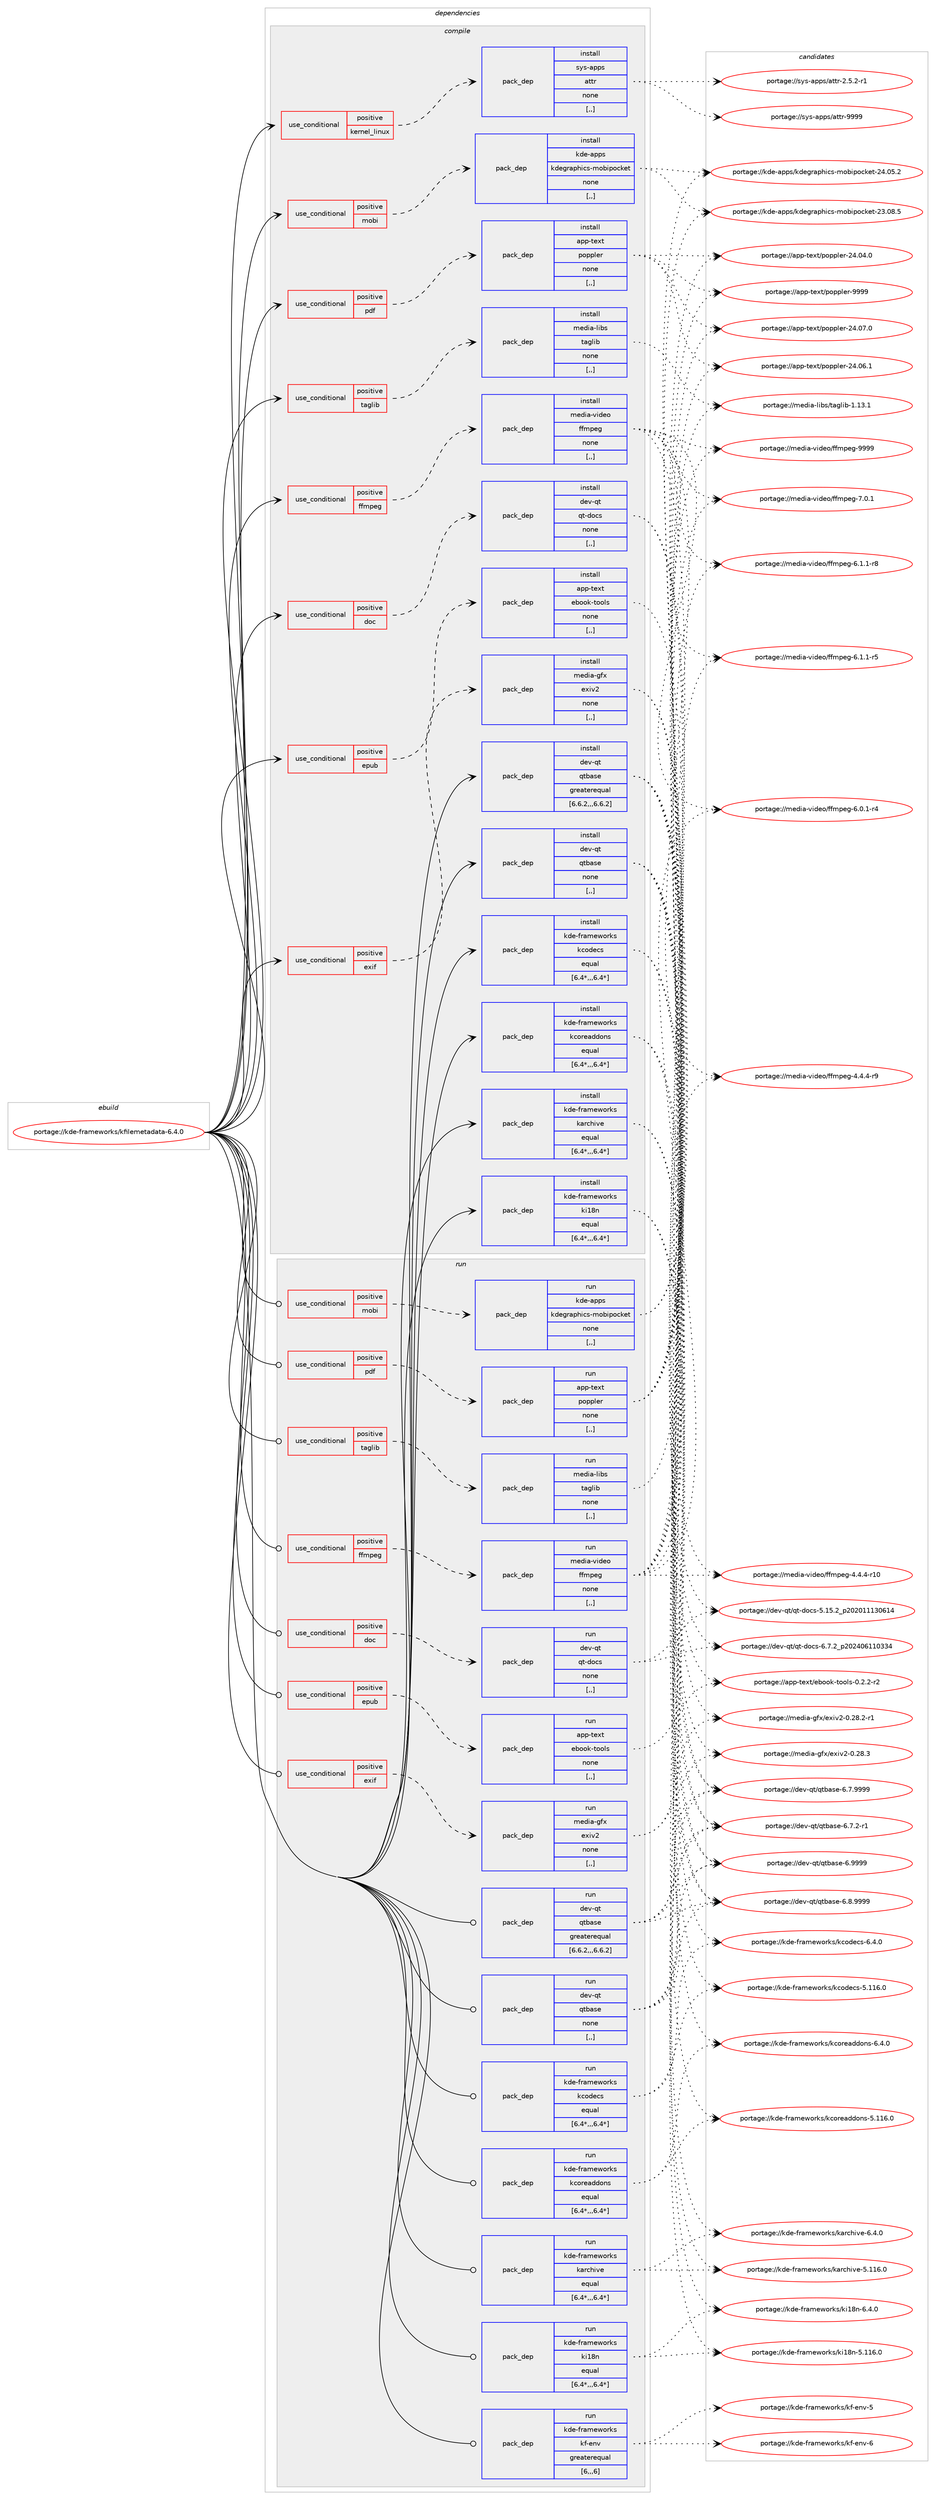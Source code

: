 digraph prolog {

# *************
# Graph options
# *************

newrank=true;
concentrate=true;
compound=true;
graph [rankdir=LR,fontname=Helvetica,fontsize=10,ranksep=1.5];#, ranksep=2.5, nodesep=0.2];
edge  [arrowhead=vee];
node  [fontname=Helvetica,fontsize=10];

# **********
# The ebuild
# **********

subgraph cluster_leftcol {
color=gray;
label=<<i>ebuild</i>>;
id [label="portage://kde-frameworks/kfilemetadata-6.4.0", color=red, width=4, href="../kde-frameworks/kfilemetadata-6.4.0.svg"];
}

# ****************
# The dependencies
# ****************

subgraph cluster_midcol {
color=gray;
label=<<i>dependencies</i>>;
subgraph cluster_compile {
fillcolor="#eeeeee";
style=filled;
label=<<i>compile</i>>;
subgraph cond68328 {
dependency265349 [label=<<TABLE BORDER="0" CELLBORDER="1" CELLSPACING="0" CELLPADDING="4"><TR><TD ROWSPAN="3" CELLPADDING="10">use_conditional</TD></TR><TR><TD>positive</TD></TR><TR><TD>doc</TD></TR></TABLE>>, shape=none, color=red];
subgraph pack194974 {
dependency265350 [label=<<TABLE BORDER="0" CELLBORDER="1" CELLSPACING="0" CELLPADDING="4" WIDTH="220"><TR><TD ROWSPAN="6" CELLPADDING="30">pack_dep</TD></TR><TR><TD WIDTH="110">install</TD></TR><TR><TD>dev-qt</TD></TR><TR><TD>qt-docs</TD></TR><TR><TD>none</TD></TR><TR><TD>[,,]</TD></TR></TABLE>>, shape=none, color=blue];
}
dependency265349:e -> dependency265350:w [weight=20,style="dashed",arrowhead="vee"];
}
id:e -> dependency265349:w [weight=20,style="solid",arrowhead="vee"];
subgraph cond68329 {
dependency265351 [label=<<TABLE BORDER="0" CELLBORDER="1" CELLSPACING="0" CELLPADDING="4"><TR><TD ROWSPAN="3" CELLPADDING="10">use_conditional</TD></TR><TR><TD>positive</TD></TR><TR><TD>epub</TD></TR></TABLE>>, shape=none, color=red];
subgraph pack194975 {
dependency265352 [label=<<TABLE BORDER="0" CELLBORDER="1" CELLSPACING="0" CELLPADDING="4" WIDTH="220"><TR><TD ROWSPAN="6" CELLPADDING="30">pack_dep</TD></TR><TR><TD WIDTH="110">install</TD></TR><TR><TD>app-text</TD></TR><TR><TD>ebook-tools</TD></TR><TR><TD>none</TD></TR><TR><TD>[,,]</TD></TR></TABLE>>, shape=none, color=blue];
}
dependency265351:e -> dependency265352:w [weight=20,style="dashed",arrowhead="vee"];
}
id:e -> dependency265351:w [weight=20,style="solid",arrowhead="vee"];
subgraph cond68330 {
dependency265353 [label=<<TABLE BORDER="0" CELLBORDER="1" CELLSPACING="0" CELLPADDING="4"><TR><TD ROWSPAN="3" CELLPADDING="10">use_conditional</TD></TR><TR><TD>positive</TD></TR><TR><TD>exif</TD></TR></TABLE>>, shape=none, color=red];
subgraph pack194976 {
dependency265354 [label=<<TABLE BORDER="0" CELLBORDER="1" CELLSPACING="0" CELLPADDING="4" WIDTH="220"><TR><TD ROWSPAN="6" CELLPADDING="30">pack_dep</TD></TR><TR><TD WIDTH="110">install</TD></TR><TR><TD>media-gfx</TD></TR><TR><TD>exiv2</TD></TR><TR><TD>none</TD></TR><TR><TD>[,,]</TD></TR></TABLE>>, shape=none, color=blue];
}
dependency265353:e -> dependency265354:w [weight=20,style="dashed",arrowhead="vee"];
}
id:e -> dependency265353:w [weight=20,style="solid",arrowhead="vee"];
subgraph cond68331 {
dependency265355 [label=<<TABLE BORDER="0" CELLBORDER="1" CELLSPACING="0" CELLPADDING="4"><TR><TD ROWSPAN="3" CELLPADDING="10">use_conditional</TD></TR><TR><TD>positive</TD></TR><TR><TD>ffmpeg</TD></TR></TABLE>>, shape=none, color=red];
subgraph pack194977 {
dependency265356 [label=<<TABLE BORDER="0" CELLBORDER="1" CELLSPACING="0" CELLPADDING="4" WIDTH="220"><TR><TD ROWSPAN="6" CELLPADDING="30">pack_dep</TD></TR><TR><TD WIDTH="110">install</TD></TR><TR><TD>media-video</TD></TR><TR><TD>ffmpeg</TD></TR><TR><TD>none</TD></TR><TR><TD>[,,]</TD></TR></TABLE>>, shape=none, color=blue];
}
dependency265355:e -> dependency265356:w [weight=20,style="dashed",arrowhead="vee"];
}
id:e -> dependency265355:w [weight=20,style="solid",arrowhead="vee"];
subgraph cond68332 {
dependency265357 [label=<<TABLE BORDER="0" CELLBORDER="1" CELLSPACING="0" CELLPADDING="4"><TR><TD ROWSPAN="3" CELLPADDING="10">use_conditional</TD></TR><TR><TD>positive</TD></TR><TR><TD>kernel_linux</TD></TR></TABLE>>, shape=none, color=red];
subgraph pack194978 {
dependency265358 [label=<<TABLE BORDER="0" CELLBORDER="1" CELLSPACING="0" CELLPADDING="4" WIDTH="220"><TR><TD ROWSPAN="6" CELLPADDING="30">pack_dep</TD></TR><TR><TD WIDTH="110">install</TD></TR><TR><TD>sys-apps</TD></TR><TR><TD>attr</TD></TR><TR><TD>none</TD></TR><TR><TD>[,,]</TD></TR></TABLE>>, shape=none, color=blue];
}
dependency265357:e -> dependency265358:w [weight=20,style="dashed",arrowhead="vee"];
}
id:e -> dependency265357:w [weight=20,style="solid",arrowhead="vee"];
subgraph cond68333 {
dependency265359 [label=<<TABLE BORDER="0" CELLBORDER="1" CELLSPACING="0" CELLPADDING="4"><TR><TD ROWSPAN="3" CELLPADDING="10">use_conditional</TD></TR><TR><TD>positive</TD></TR><TR><TD>mobi</TD></TR></TABLE>>, shape=none, color=red];
subgraph pack194979 {
dependency265360 [label=<<TABLE BORDER="0" CELLBORDER="1" CELLSPACING="0" CELLPADDING="4" WIDTH="220"><TR><TD ROWSPAN="6" CELLPADDING="30">pack_dep</TD></TR><TR><TD WIDTH="110">install</TD></TR><TR><TD>kde-apps</TD></TR><TR><TD>kdegraphics-mobipocket</TD></TR><TR><TD>none</TD></TR><TR><TD>[,,]</TD></TR></TABLE>>, shape=none, color=blue];
}
dependency265359:e -> dependency265360:w [weight=20,style="dashed",arrowhead="vee"];
}
id:e -> dependency265359:w [weight=20,style="solid",arrowhead="vee"];
subgraph cond68334 {
dependency265361 [label=<<TABLE BORDER="0" CELLBORDER="1" CELLSPACING="0" CELLPADDING="4"><TR><TD ROWSPAN="3" CELLPADDING="10">use_conditional</TD></TR><TR><TD>positive</TD></TR><TR><TD>pdf</TD></TR></TABLE>>, shape=none, color=red];
subgraph pack194980 {
dependency265362 [label=<<TABLE BORDER="0" CELLBORDER="1" CELLSPACING="0" CELLPADDING="4" WIDTH="220"><TR><TD ROWSPAN="6" CELLPADDING="30">pack_dep</TD></TR><TR><TD WIDTH="110">install</TD></TR><TR><TD>app-text</TD></TR><TR><TD>poppler</TD></TR><TR><TD>none</TD></TR><TR><TD>[,,]</TD></TR></TABLE>>, shape=none, color=blue];
}
dependency265361:e -> dependency265362:w [weight=20,style="dashed",arrowhead="vee"];
}
id:e -> dependency265361:w [weight=20,style="solid",arrowhead="vee"];
subgraph cond68335 {
dependency265363 [label=<<TABLE BORDER="0" CELLBORDER="1" CELLSPACING="0" CELLPADDING="4"><TR><TD ROWSPAN="3" CELLPADDING="10">use_conditional</TD></TR><TR><TD>positive</TD></TR><TR><TD>taglib</TD></TR></TABLE>>, shape=none, color=red];
subgraph pack194981 {
dependency265364 [label=<<TABLE BORDER="0" CELLBORDER="1" CELLSPACING="0" CELLPADDING="4" WIDTH="220"><TR><TD ROWSPAN="6" CELLPADDING="30">pack_dep</TD></TR><TR><TD WIDTH="110">install</TD></TR><TR><TD>media-libs</TD></TR><TR><TD>taglib</TD></TR><TR><TD>none</TD></TR><TR><TD>[,,]</TD></TR></TABLE>>, shape=none, color=blue];
}
dependency265363:e -> dependency265364:w [weight=20,style="dashed",arrowhead="vee"];
}
id:e -> dependency265363:w [weight=20,style="solid",arrowhead="vee"];
subgraph pack194982 {
dependency265365 [label=<<TABLE BORDER="0" CELLBORDER="1" CELLSPACING="0" CELLPADDING="4" WIDTH="220"><TR><TD ROWSPAN="6" CELLPADDING="30">pack_dep</TD></TR><TR><TD WIDTH="110">install</TD></TR><TR><TD>dev-qt</TD></TR><TR><TD>qtbase</TD></TR><TR><TD>greaterequal</TD></TR><TR><TD>[6.6.2,,,6.6.2]</TD></TR></TABLE>>, shape=none, color=blue];
}
id:e -> dependency265365:w [weight=20,style="solid",arrowhead="vee"];
subgraph pack194983 {
dependency265366 [label=<<TABLE BORDER="0" CELLBORDER="1" CELLSPACING="0" CELLPADDING="4" WIDTH="220"><TR><TD ROWSPAN="6" CELLPADDING="30">pack_dep</TD></TR><TR><TD WIDTH="110">install</TD></TR><TR><TD>dev-qt</TD></TR><TR><TD>qtbase</TD></TR><TR><TD>none</TD></TR><TR><TD>[,,]</TD></TR></TABLE>>, shape=none, color=blue];
}
id:e -> dependency265366:w [weight=20,style="solid",arrowhead="vee"];
subgraph pack194984 {
dependency265367 [label=<<TABLE BORDER="0" CELLBORDER="1" CELLSPACING="0" CELLPADDING="4" WIDTH="220"><TR><TD ROWSPAN="6" CELLPADDING="30">pack_dep</TD></TR><TR><TD WIDTH="110">install</TD></TR><TR><TD>kde-frameworks</TD></TR><TR><TD>karchive</TD></TR><TR><TD>equal</TD></TR><TR><TD>[6.4*,,,6.4*]</TD></TR></TABLE>>, shape=none, color=blue];
}
id:e -> dependency265367:w [weight=20,style="solid",arrowhead="vee"];
subgraph pack194985 {
dependency265368 [label=<<TABLE BORDER="0" CELLBORDER="1" CELLSPACING="0" CELLPADDING="4" WIDTH="220"><TR><TD ROWSPAN="6" CELLPADDING="30">pack_dep</TD></TR><TR><TD WIDTH="110">install</TD></TR><TR><TD>kde-frameworks</TD></TR><TR><TD>kcodecs</TD></TR><TR><TD>equal</TD></TR><TR><TD>[6.4*,,,6.4*]</TD></TR></TABLE>>, shape=none, color=blue];
}
id:e -> dependency265368:w [weight=20,style="solid",arrowhead="vee"];
subgraph pack194986 {
dependency265369 [label=<<TABLE BORDER="0" CELLBORDER="1" CELLSPACING="0" CELLPADDING="4" WIDTH="220"><TR><TD ROWSPAN="6" CELLPADDING="30">pack_dep</TD></TR><TR><TD WIDTH="110">install</TD></TR><TR><TD>kde-frameworks</TD></TR><TR><TD>kcoreaddons</TD></TR><TR><TD>equal</TD></TR><TR><TD>[6.4*,,,6.4*]</TD></TR></TABLE>>, shape=none, color=blue];
}
id:e -> dependency265369:w [weight=20,style="solid",arrowhead="vee"];
subgraph pack194987 {
dependency265370 [label=<<TABLE BORDER="0" CELLBORDER="1" CELLSPACING="0" CELLPADDING="4" WIDTH="220"><TR><TD ROWSPAN="6" CELLPADDING="30">pack_dep</TD></TR><TR><TD WIDTH="110">install</TD></TR><TR><TD>kde-frameworks</TD></TR><TR><TD>ki18n</TD></TR><TR><TD>equal</TD></TR><TR><TD>[6.4*,,,6.4*]</TD></TR></TABLE>>, shape=none, color=blue];
}
id:e -> dependency265370:w [weight=20,style="solid",arrowhead="vee"];
}
subgraph cluster_compileandrun {
fillcolor="#eeeeee";
style=filled;
label=<<i>compile and run</i>>;
}
subgraph cluster_run {
fillcolor="#eeeeee";
style=filled;
label=<<i>run</i>>;
subgraph cond68336 {
dependency265371 [label=<<TABLE BORDER="0" CELLBORDER="1" CELLSPACING="0" CELLPADDING="4"><TR><TD ROWSPAN="3" CELLPADDING="10">use_conditional</TD></TR><TR><TD>positive</TD></TR><TR><TD>doc</TD></TR></TABLE>>, shape=none, color=red];
subgraph pack194988 {
dependency265372 [label=<<TABLE BORDER="0" CELLBORDER="1" CELLSPACING="0" CELLPADDING="4" WIDTH="220"><TR><TD ROWSPAN="6" CELLPADDING="30">pack_dep</TD></TR><TR><TD WIDTH="110">run</TD></TR><TR><TD>dev-qt</TD></TR><TR><TD>qt-docs</TD></TR><TR><TD>none</TD></TR><TR><TD>[,,]</TD></TR></TABLE>>, shape=none, color=blue];
}
dependency265371:e -> dependency265372:w [weight=20,style="dashed",arrowhead="vee"];
}
id:e -> dependency265371:w [weight=20,style="solid",arrowhead="odot"];
subgraph cond68337 {
dependency265373 [label=<<TABLE BORDER="0" CELLBORDER="1" CELLSPACING="0" CELLPADDING="4"><TR><TD ROWSPAN="3" CELLPADDING="10">use_conditional</TD></TR><TR><TD>positive</TD></TR><TR><TD>epub</TD></TR></TABLE>>, shape=none, color=red];
subgraph pack194989 {
dependency265374 [label=<<TABLE BORDER="0" CELLBORDER="1" CELLSPACING="0" CELLPADDING="4" WIDTH="220"><TR><TD ROWSPAN="6" CELLPADDING="30">pack_dep</TD></TR><TR><TD WIDTH="110">run</TD></TR><TR><TD>app-text</TD></TR><TR><TD>ebook-tools</TD></TR><TR><TD>none</TD></TR><TR><TD>[,,]</TD></TR></TABLE>>, shape=none, color=blue];
}
dependency265373:e -> dependency265374:w [weight=20,style="dashed",arrowhead="vee"];
}
id:e -> dependency265373:w [weight=20,style="solid",arrowhead="odot"];
subgraph cond68338 {
dependency265375 [label=<<TABLE BORDER="0" CELLBORDER="1" CELLSPACING="0" CELLPADDING="4"><TR><TD ROWSPAN="3" CELLPADDING="10">use_conditional</TD></TR><TR><TD>positive</TD></TR><TR><TD>exif</TD></TR></TABLE>>, shape=none, color=red];
subgraph pack194990 {
dependency265376 [label=<<TABLE BORDER="0" CELLBORDER="1" CELLSPACING="0" CELLPADDING="4" WIDTH="220"><TR><TD ROWSPAN="6" CELLPADDING="30">pack_dep</TD></TR><TR><TD WIDTH="110">run</TD></TR><TR><TD>media-gfx</TD></TR><TR><TD>exiv2</TD></TR><TR><TD>none</TD></TR><TR><TD>[,,]</TD></TR></TABLE>>, shape=none, color=blue];
}
dependency265375:e -> dependency265376:w [weight=20,style="dashed",arrowhead="vee"];
}
id:e -> dependency265375:w [weight=20,style="solid",arrowhead="odot"];
subgraph cond68339 {
dependency265377 [label=<<TABLE BORDER="0" CELLBORDER="1" CELLSPACING="0" CELLPADDING="4"><TR><TD ROWSPAN="3" CELLPADDING="10">use_conditional</TD></TR><TR><TD>positive</TD></TR><TR><TD>ffmpeg</TD></TR></TABLE>>, shape=none, color=red];
subgraph pack194991 {
dependency265378 [label=<<TABLE BORDER="0" CELLBORDER="1" CELLSPACING="0" CELLPADDING="4" WIDTH="220"><TR><TD ROWSPAN="6" CELLPADDING="30">pack_dep</TD></TR><TR><TD WIDTH="110">run</TD></TR><TR><TD>media-video</TD></TR><TR><TD>ffmpeg</TD></TR><TR><TD>none</TD></TR><TR><TD>[,,]</TD></TR></TABLE>>, shape=none, color=blue];
}
dependency265377:e -> dependency265378:w [weight=20,style="dashed",arrowhead="vee"];
}
id:e -> dependency265377:w [weight=20,style="solid",arrowhead="odot"];
subgraph cond68340 {
dependency265379 [label=<<TABLE BORDER="0" CELLBORDER="1" CELLSPACING="0" CELLPADDING="4"><TR><TD ROWSPAN="3" CELLPADDING="10">use_conditional</TD></TR><TR><TD>positive</TD></TR><TR><TD>mobi</TD></TR></TABLE>>, shape=none, color=red];
subgraph pack194992 {
dependency265380 [label=<<TABLE BORDER="0" CELLBORDER="1" CELLSPACING="0" CELLPADDING="4" WIDTH="220"><TR><TD ROWSPAN="6" CELLPADDING="30">pack_dep</TD></TR><TR><TD WIDTH="110">run</TD></TR><TR><TD>kde-apps</TD></TR><TR><TD>kdegraphics-mobipocket</TD></TR><TR><TD>none</TD></TR><TR><TD>[,,]</TD></TR></TABLE>>, shape=none, color=blue];
}
dependency265379:e -> dependency265380:w [weight=20,style="dashed",arrowhead="vee"];
}
id:e -> dependency265379:w [weight=20,style="solid",arrowhead="odot"];
subgraph cond68341 {
dependency265381 [label=<<TABLE BORDER="0" CELLBORDER="1" CELLSPACING="0" CELLPADDING="4"><TR><TD ROWSPAN="3" CELLPADDING="10">use_conditional</TD></TR><TR><TD>positive</TD></TR><TR><TD>pdf</TD></TR></TABLE>>, shape=none, color=red];
subgraph pack194993 {
dependency265382 [label=<<TABLE BORDER="0" CELLBORDER="1" CELLSPACING="0" CELLPADDING="4" WIDTH="220"><TR><TD ROWSPAN="6" CELLPADDING="30">pack_dep</TD></TR><TR><TD WIDTH="110">run</TD></TR><TR><TD>app-text</TD></TR><TR><TD>poppler</TD></TR><TR><TD>none</TD></TR><TR><TD>[,,]</TD></TR></TABLE>>, shape=none, color=blue];
}
dependency265381:e -> dependency265382:w [weight=20,style="dashed",arrowhead="vee"];
}
id:e -> dependency265381:w [weight=20,style="solid",arrowhead="odot"];
subgraph cond68342 {
dependency265383 [label=<<TABLE BORDER="0" CELLBORDER="1" CELLSPACING="0" CELLPADDING="4"><TR><TD ROWSPAN="3" CELLPADDING="10">use_conditional</TD></TR><TR><TD>positive</TD></TR><TR><TD>taglib</TD></TR></TABLE>>, shape=none, color=red];
subgraph pack194994 {
dependency265384 [label=<<TABLE BORDER="0" CELLBORDER="1" CELLSPACING="0" CELLPADDING="4" WIDTH="220"><TR><TD ROWSPAN="6" CELLPADDING="30">pack_dep</TD></TR><TR><TD WIDTH="110">run</TD></TR><TR><TD>media-libs</TD></TR><TR><TD>taglib</TD></TR><TR><TD>none</TD></TR><TR><TD>[,,]</TD></TR></TABLE>>, shape=none, color=blue];
}
dependency265383:e -> dependency265384:w [weight=20,style="dashed",arrowhead="vee"];
}
id:e -> dependency265383:w [weight=20,style="solid",arrowhead="odot"];
subgraph pack194995 {
dependency265385 [label=<<TABLE BORDER="0" CELLBORDER="1" CELLSPACING="0" CELLPADDING="4" WIDTH="220"><TR><TD ROWSPAN="6" CELLPADDING="30">pack_dep</TD></TR><TR><TD WIDTH="110">run</TD></TR><TR><TD>dev-qt</TD></TR><TR><TD>qtbase</TD></TR><TR><TD>greaterequal</TD></TR><TR><TD>[6.6.2,,,6.6.2]</TD></TR></TABLE>>, shape=none, color=blue];
}
id:e -> dependency265385:w [weight=20,style="solid",arrowhead="odot"];
subgraph pack194996 {
dependency265386 [label=<<TABLE BORDER="0" CELLBORDER="1" CELLSPACING="0" CELLPADDING="4" WIDTH="220"><TR><TD ROWSPAN="6" CELLPADDING="30">pack_dep</TD></TR><TR><TD WIDTH="110">run</TD></TR><TR><TD>dev-qt</TD></TR><TR><TD>qtbase</TD></TR><TR><TD>none</TD></TR><TR><TD>[,,]</TD></TR></TABLE>>, shape=none, color=blue];
}
id:e -> dependency265386:w [weight=20,style="solid",arrowhead="odot"];
subgraph pack194997 {
dependency265387 [label=<<TABLE BORDER="0" CELLBORDER="1" CELLSPACING="0" CELLPADDING="4" WIDTH="220"><TR><TD ROWSPAN="6" CELLPADDING="30">pack_dep</TD></TR><TR><TD WIDTH="110">run</TD></TR><TR><TD>kde-frameworks</TD></TR><TR><TD>karchive</TD></TR><TR><TD>equal</TD></TR><TR><TD>[6.4*,,,6.4*]</TD></TR></TABLE>>, shape=none, color=blue];
}
id:e -> dependency265387:w [weight=20,style="solid",arrowhead="odot"];
subgraph pack194998 {
dependency265388 [label=<<TABLE BORDER="0" CELLBORDER="1" CELLSPACING="0" CELLPADDING="4" WIDTH="220"><TR><TD ROWSPAN="6" CELLPADDING="30">pack_dep</TD></TR><TR><TD WIDTH="110">run</TD></TR><TR><TD>kde-frameworks</TD></TR><TR><TD>kcodecs</TD></TR><TR><TD>equal</TD></TR><TR><TD>[6.4*,,,6.4*]</TD></TR></TABLE>>, shape=none, color=blue];
}
id:e -> dependency265388:w [weight=20,style="solid",arrowhead="odot"];
subgraph pack194999 {
dependency265389 [label=<<TABLE BORDER="0" CELLBORDER="1" CELLSPACING="0" CELLPADDING="4" WIDTH="220"><TR><TD ROWSPAN="6" CELLPADDING="30">pack_dep</TD></TR><TR><TD WIDTH="110">run</TD></TR><TR><TD>kde-frameworks</TD></TR><TR><TD>kcoreaddons</TD></TR><TR><TD>equal</TD></TR><TR><TD>[6.4*,,,6.4*]</TD></TR></TABLE>>, shape=none, color=blue];
}
id:e -> dependency265389:w [weight=20,style="solid",arrowhead="odot"];
subgraph pack195000 {
dependency265390 [label=<<TABLE BORDER="0" CELLBORDER="1" CELLSPACING="0" CELLPADDING="4" WIDTH="220"><TR><TD ROWSPAN="6" CELLPADDING="30">pack_dep</TD></TR><TR><TD WIDTH="110">run</TD></TR><TR><TD>kde-frameworks</TD></TR><TR><TD>kf-env</TD></TR><TR><TD>greaterequal</TD></TR><TR><TD>[6,,,6]</TD></TR></TABLE>>, shape=none, color=blue];
}
id:e -> dependency265390:w [weight=20,style="solid",arrowhead="odot"];
subgraph pack195001 {
dependency265391 [label=<<TABLE BORDER="0" CELLBORDER="1" CELLSPACING="0" CELLPADDING="4" WIDTH="220"><TR><TD ROWSPAN="6" CELLPADDING="30">pack_dep</TD></TR><TR><TD WIDTH="110">run</TD></TR><TR><TD>kde-frameworks</TD></TR><TR><TD>ki18n</TD></TR><TR><TD>equal</TD></TR><TR><TD>[6.4*,,,6.4*]</TD></TR></TABLE>>, shape=none, color=blue];
}
id:e -> dependency265391:w [weight=20,style="solid",arrowhead="odot"];
}
}

# **************
# The candidates
# **************

subgraph cluster_choices {
rank=same;
color=gray;
label=<<i>candidates</i>>;

subgraph choice194974 {
color=black;
nodesep=1;
choice1001011184511311647113116451001119911545544655465095112504850524854494948515152 [label="portage://dev-qt/qt-docs-6.7.2_p202406110334", color=red, width=4,href="../dev-qt/qt-docs-6.7.2_p202406110334.svg"];
choice100101118451131164711311645100111991154553464953465095112504850484949495148544952 [label="portage://dev-qt/qt-docs-5.15.2_p202011130614", color=red, width=4,href="../dev-qt/qt-docs-5.15.2_p202011130614.svg"];
dependency265350:e -> choice1001011184511311647113116451001119911545544655465095112504850524854494948515152:w [style=dotted,weight="100"];
dependency265350:e -> choice100101118451131164711311645100111991154553464953465095112504850484949495148544952:w [style=dotted,weight="100"];
}
subgraph choice194975 {
color=black;
nodesep=1;
choice97112112451161011201164710198111111107451161111111081154548465046504511450 [label="portage://app-text/ebook-tools-0.2.2-r2", color=red, width=4,href="../app-text/ebook-tools-0.2.2-r2.svg"];
dependency265352:e -> choice97112112451161011201164710198111111107451161111111081154548465046504511450:w [style=dotted,weight="100"];
}
subgraph choice194976 {
color=black;
nodesep=1;
choice1091011001059745103102120471011201051185045484650564651 [label="portage://media-gfx/exiv2-0.28.3", color=red, width=4,href="../media-gfx/exiv2-0.28.3.svg"];
choice10910110010597451031021204710112010511850454846505646504511449 [label="portage://media-gfx/exiv2-0.28.2-r1", color=red, width=4,href="../media-gfx/exiv2-0.28.2-r1.svg"];
dependency265354:e -> choice1091011001059745103102120471011201051185045484650564651:w [style=dotted,weight="100"];
dependency265354:e -> choice10910110010597451031021204710112010511850454846505646504511449:w [style=dotted,weight="100"];
}
subgraph choice194977 {
color=black;
nodesep=1;
choice1091011001059745118105100101111471021021091121011034557575757 [label="portage://media-video/ffmpeg-9999", color=red, width=4,href="../media-video/ffmpeg-9999.svg"];
choice109101100105974511810510010111147102102109112101103455546484649 [label="portage://media-video/ffmpeg-7.0.1", color=red, width=4,href="../media-video/ffmpeg-7.0.1.svg"];
choice1091011001059745118105100101111471021021091121011034554464946494511456 [label="portage://media-video/ffmpeg-6.1.1-r8", color=red, width=4,href="../media-video/ffmpeg-6.1.1-r8.svg"];
choice1091011001059745118105100101111471021021091121011034554464946494511453 [label="portage://media-video/ffmpeg-6.1.1-r5", color=red, width=4,href="../media-video/ffmpeg-6.1.1-r5.svg"];
choice1091011001059745118105100101111471021021091121011034554464846494511452 [label="portage://media-video/ffmpeg-6.0.1-r4", color=red, width=4,href="../media-video/ffmpeg-6.0.1-r4.svg"];
choice1091011001059745118105100101111471021021091121011034552465246524511457 [label="portage://media-video/ffmpeg-4.4.4-r9", color=red, width=4,href="../media-video/ffmpeg-4.4.4-r9.svg"];
choice109101100105974511810510010111147102102109112101103455246524652451144948 [label="portage://media-video/ffmpeg-4.4.4-r10", color=red, width=4,href="../media-video/ffmpeg-4.4.4-r10.svg"];
dependency265356:e -> choice1091011001059745118105100101111471021021091121011034557575757:w [style=dotted,weight="100"];
dependency265356:e -> choice109101100105974511810510010111147102102109112101103455546484649:w [style=dotted,weight="100"];
dependency265356:e -> choice1091011001059745118105100101111471021021091121011034554464946494511456:w [style=dotted,weight="100"];
dependency265356:e -> choice1091011001059745118105100101111471021021091121011034554464946494511453:w [style=dotted,weight="100"];
dependency265356:e -> choice1091011001059745118105100101111471021021091121011034554464846494511452:w [style=dotted,weight="100"];
dependency265356:e -> choice1091011001059745118105100101111471021021091121011034552465246524511457:w [style=dotted,weight="100"];
dependency265356:e -> choice109101100105974511810510010111147102102109112101103455246524652451144948:w [style=dotted,weight="100"];
}
subgraph choice194978 {
color=black;
nodesep=1;
choice115121115459711211211547971161161144557575757 [label="portage://sys-apps/attr-9999", color=red, width=4,href="../sys-apps/attr-9999.svg"];
choice115121115459711211211547971161161144550465346504511449 [label="portage://sys-apps/attr-2.5.2-r1", color=red, width=4,href="../sys-apps/attr-2.5.2-r1.svg"];
dependency265358:e -> choice115121115459711211211547971161161144557575757:w [style=dotted,weight="100"];
dependency265358:e -> choice115121115459711211211547971161161144550465346504511449:w [style=dotted,weight="100"];
}
subgraph choice194979 {
color=black;
nodesep=1;
choice10710010145971121121154710710010110311497112104105991154510911198105112111991071011164550524648534650 [label="portage://kde-apps/kdegraphics-mobipocket-24.05.2", color=red, width=4,href="../kde-apps/kdegraphics-mobipocket-24.05.2.svg"];
choice10710010145971121121154710710010110311497112104105991154510911198105112111991071011164550514648564653 [label="portage://kde-apps/kdegraphics-mobipocket-23.08.5", color=red, width=4,href="../kde-apps/kdegraphics-mobipocket-23.08.5.svg"];
dependency265360:e -> choice10710010145971121121154710710010110311497112104105991154510911198105112111991071011164550524648534650:w [style=dotted,weight="100"];
dependency265360:e -> choice10710010145971121121154710710010110311497112104105991154510911198105112111991071011164550514648564653:w [style=dotted,weight="100"];
}
subgraph choice194980 {
color=black;
nodesep=1;
choice9711211245116101120116471121111121121081011144557575757 [label="portage://app-text/poppler-9999", color=red, width=4,href="../app-text/poppler-9999.svg"];
choice9711211245116101120116471121111121121081011144550524648554648 [label="portage://app-text/poppler-24.07.0", color=red, width=4,href="../app-text/poppler-24.07.0.svg"];
choice9711211245116101120116471121111121121081011144550524648544649 [label="portage://app-text/poppler-24.06.1", color=red, width=4,href="../app-text/poppler-24.06.1.svg"];
choice9711211245116101120116471121111121121081011144550524648524648 [label="portage://app-text/poppler-24.04.0", color=red, width=4,href="../app-text/poppler-24.04.0.svg"];
dependency265362:e -> choice9711211245116101120116471121111121121081011144557575757:w [style=dotted,weight="100"];
dependency265362:e -> choice9711211245116101120116471121111121121081011144550524648554648:w [style=dotted,weight="100"];
dependency265362:e -> choice9711211245116101120116471121111121121081011144550524648544649:w [style=dotted,weight="100"];
dependency265362:e -> choice9711211245116101120116471121111121121081011144550524648524648:w [style=dotted,weight="100"];
}
subgraph choice194981 {
color=black;
nodesep=1;
choice10910110010597451081059811547116971031081059845494649514649 [label="portage://media-libs/taglib-1.13.1", color=red, width=4,href="../media-libs/taglib-1.13.1.svg"];
dependency265364:e -> choice10910110010597451081059811547116971031081059845494649514649:w [style=dotted,weight="100"];
}
subgraph choice194982 {
color=black;
nodesep=1;
choice1001011184511311647113116989711510145544657575757 [label="portage://dev-qt/qtbase-6.9999", color=red, width=4,href="../dev-qt/qtbase-6.9999.svg"];
choice10010111845113116471131169897115101455446564657575757 [label="portage://dev-qt/qtbase-6.8.9999", color=red, width=4,href="../dev-qt/qtbase-6.8.9999.svg"];
choice10010111845113116471131169897115101455446554657575757 [label="portage://dev-qt/qtbase-6.7.9999", color=red, width=4,href="../dev-qt/qtbase-6.7.9999.svg"];
choice100101118451131164711311698971151014554465546504511449 [label="portage://dev-qt/qtbase-6.7.2-r1", color=red, width=4,href="../dev-qt/qtbase-6.7.2-r1.svg"];
dependency265365:e -> choice1001011184511311647113116989711510145544657575757:w [style=dotted,weight="100"];
dependency265365:e -> choice10010111845113116471131169897115101455446564657575757:w [style=dotted,weight="100"];
dependency265365:e -> choice10010111845113116471131169897115101455446554657575757:w [style=dotted,weight="100"];
dependency265365:e -> choice100101118451131164711311698971151014554465546504511449:w [style=dotted,weight="100"];
}
subgraph choice194983 {
color=black;
nodesep=1;
choice1001011184511311647113116989711510145544657575757 [label="portage://dev-qt/qtbase-6.9999", color=red, width=4,href="../dev-qt/qtbase-6.9999.svg"];
choice10010111845113116471131169897115101455446564657575757 [label="portage://dev-qt/qtbase-6.8.9999", color=red, width=4,href="../dev-qt/qtbase-6.8.9999.svg"];
choice10010111845113116471131169897115101455446554657575757 [label="portage://dev-qt/qtbase-6.7.9999", color=red, width=4,href="../dev-qt/qtbase-6.7.9999.svg"];
choice100101118451131164711311698971151014554465546504511449 [label="portage://dev-qt/qtbase-6.7.2-r1", color=red, width=4,href="../dev-qt/qtbase-6.7.2-r1.svg"];
dependency265366:e -> choice1001011184511311647113116989711510145544657575757:w [style=dotted,weight="100"];
dependency265366:e -> choice10010111845113116471131169897115101455446564657575757:w [style=dotted,weight="100"];
dependency265366:e -> choice10010111845113116471131169897115101455446554657575757:w [style=dotted,weight="100"];
dependency265366:e -> choice100101118451131164711311698971151014554465546504511449:w [style=dotted,weight="100"];
}
subgraph choice194984 {
color=black;
nodesep=1;
choice1071001014510211497109101119111114107115471079711499104105118101455446524648 [label="portage://kde-frameworks/karchive-6.4.0", color=red, width=4,href="../kde-frameworks/karchive-6.4.0.svg"];
choice10710010145102114971091011191111141071154710797114991041051181014553464949544648 [label="portage://kde-frameworks/karchive-5.116.0", color=red, width=4,href="../kde-frameworks/karchive-5.116.0.svg"];
dependency265367:e -> choice1071001014510211497109101119111114107115471079711499104105118101455446524648:w [style=dotted,weight="100"];
dependency265367:e -> choice10710010145102114971091011191111141071154710797114991041051181014553464949544648:w [style=dotted,weight="100"];
}
subgraph choice194985 {
color=black;
nodesep=1;
choice1071001014510211497109101119111114107115471079911110010199115455446524648 [label="portage://kde-frameworks/kcodecs-6.4.0", color=red, width=4,href="../kde-frameworks/kcodecs-6.4.0.svg"];
choice10710010145102114971091011191111141071154710799111100101991154553464949544648 [label="portage://kde-frameworks/kcodecs-5.116.0", color=red, width=4,href="../kde-frameworks/kcodecs-5.116.0.svg"];
dependency265368:e -> choice1071001014510211497109101119111114107115471079911110010199115455446524648:w [style=dotted,weight="100"];
dependency265368:e -> choice10710010145102114971091011191111141071154710799111100101991154553464949544648:w [style=dotted,weight="100"];
}
subgraph choice194986 {
color=black;
nodesep=1;
choice1071001014510211497109101119111114107115471079911111410197100100111110115455446524648 [label="portage://kde-frameworks/kcoreaddons-6.4.0", color=red, width=4,href="../kde-frameworks/kcoreaddons-6.4.0.svg"];
choice10710010145102114971091011191111141071154710799111114101971001001111101154553464949544648 [label="portage://kde-frameworks/kcoreaddons-5.116.0", color=red, width=4,href="../kde-frameworks/kcoreaddons-5.116.0.svg"];
dependency265369:e -> choice1071001014510211497109101119111114107115471079911111410197100100111110115455446524648:w [style=dotted,weight="100"];
dependency265369:e -> choice10710010145102114971091011191111141071154710799111114101971001001111101154553464949544648:w [style=dotted,weight="100"];
}
subgraph choice194987 {
color=black;
nodesep=1;
choice1071001014510211497109101119111114107115471071054956110455446524648 [label="portage://kde-frameworks/ki18n-6.4.0", color=red, width=4,href="../kde-frameworks/ki18n-6.4.0.svg"];
choice10710010145102114971091011191111141071154710710549561104553464949544648 [label="portage://kde-frameworks/ki18n-5.116.0", color=red, width=4,href="../kde-frameworks/ki18n-5.116.0.svg"];
dependency265370:e -> choice1071001014510211497109101119111114107115471071054956110455446524648:w [style=dotted,weight="100"];
dependency265370:e -> choice10710010145102114971091011191111141071154710710549561104553464949544648:w [style=dotted,weight="100"];
}
subgraph choice194988 {
color=black;
nodesep=1;
choice1001011184511311647113116451001119911545544655465095112504850524854494948515152 [label="portage://dev-qt/qt-docs-6.7.2_p202406110334", color=red, width=4,href="../dev-qt/qt-docs-6.7.2_p202406110334.svg"];
choice100101118451131164711311645100111991154553464953465095112504850484949495148544952 [label="portage://dev-qt/qt-docs-5.15.2_p202011130614", color=red, width=4,href="../dev-qt/qt-docs-5.15.2_p202011130614.svg"];
dependency265372:e -> choice1001011184511311647113116451001119911545544655465095112504850524854494948515152:w [style=dotted,weight="100"];
dependency265372:e -> choice100101118451131164711311645100111991154553464953465095112504850484949495148544952:w [style=dotted,weight="100"];
}
subgraph choice194989 {
color=black;
nodesep=1;
choice97112112451161011201164710198111111107451161111111081154548465046504511450 [label="portage://app-text/ebook-tools-0.2.2-r2", color=red, width=4,href="../app-text/ebook-tools-0.2.2-r2.svg"];
dependency265374:e -> choice97112112451161011201164710198111111107451161111111081154548465046504511450:w [style=dotted,weight="100"];
}
subgraph choice194990 {
color=black;
nodesep=1;
choice1091011001059745103102120471011201051185045484650564651 [label="portage://media-gfx/exiv2-0.28.3", color=red, width=4,href="../media-gfx/exiv2-0.28.3.svg"];
choice10910110010597451031021204710112010511850454846505646504511449 [label="portage://media-gfx/exiv2-0.28.2-r1", color=red, width=4,href="../media-gfx/exiv2-0.28.2-r1.svg"];
dependency265376:e -> choice1091011001059745103102120471011201051185045484650564651:w [style=dotted,weight="100"];
dependency265376:e -> choice10910110010597451031021204710112010511850454846505646504511449:w [style=dotted,weight="100"];
}
subgraph choice194991 {
color=black;
nodesep=1;
choice1091011001059745118105100101111471021021091121011034557575757 [label="portage://media-video/ffmpeg-9999", color=red, width=4,href="../media-video/ffmpeg-9999.svg"];
choice109101100105974511810510010111147102102109112101103455546484649 [label="portage://media-video/ffmpeg-7.0.1", color=red, width=4,href="../media-video/ffmpeg-7.0.1.svg"];
choice1091011001059745118105100101111471021021091121011034554464946494511456 [label="portage://media-video/ffmpeg-6.1.1-r8", color=red, width=4,href="../media-video/ffmpeg-6.1.1-r8.svg"];
choice1091011001059745118105100101111471021021091121011034554464946494511453 [label="portage://media-video/ffmpeg-6.1.1-r5", color=red, width=4,href="../media-video/ffmpeg-6.1.1-r5.svg"];
choice1091011001059745118105100101111471021021091121011034554464846494511452 [label="portage://media-video/ffmpeg-6.0.1-r4", color=red, width=4,href="../media-video/ffmpeg-6.0.1-r4.svg"];
choice1091011001059745118105100101111471021021091121011034552465246524511457 [label="portage://media-video/ffmpeg-4.4.4-r9", color=red, width=4,href="../media-video/ffmpeg-4.4.4-r9.svg"];
choice109101100105974511810510010111147102102109112101103455246524652451144948 [label="portage://media-video/ffmpeg-4.4.4-r10", color=red, width=4,href="../media-video/ffmpeg-4.4.4-r10.svg"];
dependency265378:e -> choice1091011001059745118105100101111471021021091121011034557575757:w [style=dotted,weight="100"];
dependency265378:e -> choice109101100105974511810510010111147102102109112101103455546484649:w [style=dotted,weight="100"];
dependency265378:e -> choice1091011001059745118105100101111471021021091121011034554464946494511456:w [style=dotted,weight="100"];
dependency265378:e -> choice1091011001059745118105100101111471021021091121011034554464946494511453:w [style=dotted,weight="100"];
dependency265378:e -> choice1091011001059745118105100101111471021021091121011034554464846494511452:w [style=dotted,weight="100"];
dependency265378:e -> choice1091011001059745118105100101111471021021091121011034552465246524511457:w [style=dotted,weight="100"];
dependency265378:e -> choice109101100105974511810510010111147102102109112101103455246524652451144948:w [style=dotted,weight="100"];
}
subgraph choice194992 {
color=black;
nodesep=1;
choice10710010145971121121154710710010110311497112104105991154510911198105112111991071011164550524648534650 [label="portage://kde-apps/kdegraphics-mobipocket-24.05.2", color=red, width=4,href="../kde-apps/kdegraphics-mobipocket-24.05.2.svg"];
choice10710010145971121121154710710010110311497112104105991154510911198105112111991071011164550514648564653 [label="portage://kde-apps/kdegraphics-mobipocket-23.08.5", color=red, width=4,href="../kde-apps/kdegraphics-mobipocket-23.08.5.svg"];
dependency265380:e -> choice10710010145971121121154710710010110311497112104105991154510911198105112111991071011164550524648534650:w [style=dotted,weight="100"];
dependency265380:e -> choice10710010145971121121154710710010110311497112104105991154510911198105112111991071011164550514648564653:w [style=dotted,weight="100"];
}
subgraph choice194993 {
color=black;
nodesep=1;
choice9711211245116101120116471121111121121081011144557575757 [label="portage://app-text/poppler-9999", color=red, width=4,href="../app-text/poppler-9999.svg"];
choice9711211245116101120116471121111121121081011144550524648554648 [label="portage://app-text/poppler-24.07.0", color=red, width=4,href="../app-text/poppler-24.07.0.svg"];
choice9711211245116101120116471121111121121081011144550524648544649 [label="portage://app-text/poppler-24.06.1", color=red, width=4,href="../app-text/poppler-24.06.1.svg"];
choice9711211245116101120116471121111121121081011144550524648524648 [label="portage://app-text/poppler-24.04.0", color=red, width=4,href="../app-text/poppler-24.04.0.svg"];
dependency265382:e -> choice9711211245116101120116471121111121121081011144557575757:w [style=dotted,weight="100"];
dependency265382:e -> choice9711211245116101120116471121111121121081011144550524648554648:w [style=dotted,weight="100"];
dependency265382:e -> choice9711211245116101120116471121111121121081011144550524648544649:w [style=dotted,weight="100"];
dependency265382:e -> choice9711211245116101120116471121111121121081011144550524648524648:w [style=dotted,weight="100"];
}
subgraph choice194994 {
color=black;
nodesep=1;
choice10910110010597451081059811547116971031081059845494649514649 [label="portage://media-libs/taglib-1.13.1", color=red, width=4,href="../media-libs/taglib-1.13.1.svg"];
dependency265384:e -> choice10910110010597451081059811547116971031081059845494649514649:w [style=dotted,weight="100"];
}
subgraph choice194995 {
color=black;
nodesep=1;
choice1001011184511311647113116989711510145544657575757 [label="portage://dev-qt/qtbase-6.9999", color=red, width=4,href="../dev-qt/qtbase-6.9999.svg"];
choice10010111845113116471131169897115101455446564657575757 [label="portage://dev-qt/qtbase-6.8.9999", color=red, width=4,href="../dev-qt/qtbase-6.8.9999.svg"];
choice10010111845113116471131169897115101455446554657575757 [label="portage://dev-qt/qtbase-6.7.9999", color=red, width=4,href="../dev-qt/qtbase-6.7.9999.svg"];
choice100101118451131164711311698971151014554465546504511449 [label="portage://dev-qt/qtbase-6.7.2-r1", color=red, width=4,href="../dev-qt/qtbase-6.7.2-r1.svg"];
dependency265385:e -> choice1001011184511311647113116989711510145544657575757:w [style=dotted,weight="100"];
dependency265385:e -> choice10010111845113116471131169897115101455446564657575757:w [style=dotted,weight="100"];
dependency265385:e -> choice10010111845113116471131169897115101455446554657575757:w [style=dotted,weight="100"];
dependency265385:e -> choice100101118451131164711311698971151014554465546504511449:w [style=dotted,weight="100"];
}
subgraph choice194996 {
color=black;
nodesep=1;
choice1001011184511311647113116989711510145544657575757 [label="portage://dev-qt/qtbase-6.9999", color=red, width=4,href="../dev-qt/qtbase-6.9999.svg"];
choice10010111845113116471131169897115101455446564657575757 [label="portage://dev-qt/qtbase-6.8.9999", color=red, width=4,href="../dev-qt/qtbase-6.8.9999.svg"];
choice10010111845113116471131169897115101455446554657575757 [label="portage://dev-qt/qtbase-6.7.9999", color=red, width=4,href="../dev-qt/qtbase-6.7.9999.svg"];
choice100101118451131164711311698971151014554465546504511449 [label="portage://dev-qt/qtbase-6.7.2-r1", color=red, width=4,href="../dev-qt/qtbase-6.7.2-r1.svg"];
dependency265386:e -> choice1001011184511311647113116989711510145544657575757:w [style=dotted,weight="100"];
dependency265386:e -> choice10010111845113116471131169897115101455446564657575757:w [style=dotted,weight="100"];
dependency265386:e -> choice10010111845113116471131169897115101455446554657575757:w [style=dotted,weight="100"];
dependency265386:e -> choice100101118451131164711311698971151014554465546504511449:w [style=dotted,weight="100"];
}
subgraph choice194997 {
color=black;
nodesep=1;
choice1071001014510211497109101119111114107115471079711499104105118101455446524648 [label="portage://kde-frameworks/karchive-6.4.0", color=red, width=4,href="../kde-frameworks/karchive-6.4.0.svg"];
choice10710010145102114971091011191111141071154710797114991041051181014553464949544648 [label="portage://kde-frameworks/karchive-5.116.0", color=red, width=4,href="../kde-frameworks/karchive-5.116.0.svg"];
dependency265387:e -> choice1071001014510211497109101119111114107115471079711499104105118101455446524648:w [style=dotted,weight="100"];
dependency265387:e -> choice10710010145102114971091011191111141071154710797114991041051181014553464949544648:w [style=dotted,weight="100"];
}
subgraph choice194998 {
color=black;
nodesep=1;
choice1071001014510211497109101119111114107115471079911110010199115455446524648 [label="portage://kde-frameworks/kcodecs-6.4.0", color=red, width=4,href="../kde-frameworks/kcodecs-6.4.0.svg"];
choice10710010145102114971091011191111141071154710799111100101991154553464949544648 [label="portage://kde-frameworks/kcodecs-5.116.0", color=red, width=4,href="../kde-frameworks/kcodecs-5.116.0.svg"];
dependency265388:e -> choice1071001014510211497109101119111114107115471079911110010199115455446524648:w [style=dotted,weight="100"];
dependency265388:e -> choice10710010145102114971091011191111141071154710799111100101991154553464949544648:w [style=dotted,weight="100"];
}
subgraph choice194999 {
color=black;
nodesep=1;
choice1071001014510211497109101119111114107115471079911111410197100100111110115455446524648 [label="portage://kde-frameworks/kcoreaddons-6.4.0", color=red, width=4,href="../kde-frameworks/kcoreaddons-6.4.0.svg"];
choice10710010145102114971091011191111141071154710799111114101971001001111101154553464949544648 [label="portage://kde-frameworks/kcoreaddons-5.116.0", color=red, width=4,href="../kde-frameworks/kcoreaddons-5.116.0.svg"];
dependency265389:e -> choice1071001014510211497109101119111114107115471079911111410197100100111110115455446524648:w [style=dotted,weight="100"];
dependency265389:e -> choice10710010145102114971091011191111141071154710799111114101971001001111101154553464949544648:w [style=dotted,weight="100"];
}
subgraph choice195000 {
color=black;
nodesep=1;
choice107100101451021149710910111911111410711547107102451011101184554 [label="portage://kde-frameworks/kf-env-6", color=red, width=4,href="../kde-frameworks/kf-env-6.svg"];
choice107100101451021149710910111911111410711547107102451011101184553 [label="portage://kde-frameworks/kf-env-5", color=red, width=4,href="../kde-frameworks/kf-env-5.svg"];
dependency265390:e -> choice107100101451021149710910111911111410711547107102451011101184554:w [style=dotted,weight="100"];
dependency265390:e -> choice107100101451021149710910111911111410711547107102451011101184553:w [style=dotted,weight="100"];
}
subgraph choice195001 {
color=black;
nodesep=1;
choice1071001014510211497109101119111114107115471071054956110455446524648 [label="portage://kde-frameworks/ki18n-6.4.0", color=red, width=4,href="../kde-frameworks/ki18n-6.4.0.svg"];
choice10710010145102114971091011191111141071154710710549561104553464949544648 [label="portage://kde-frameworks/ki18n-5.116.0", color=red, width=4,href="../kde-frameworks/ki18n-5.116.0.svg"];
dependency265391:e -> choice1071001014510211497109101119111114107115471071054956110455446524648:w [style=dotted,weight="100"];
dependency265391:e -> choice10710010145102114971091011191111141071154710710549561104553464949544648:w [style=dotted,weight="100"];
}
}

}
